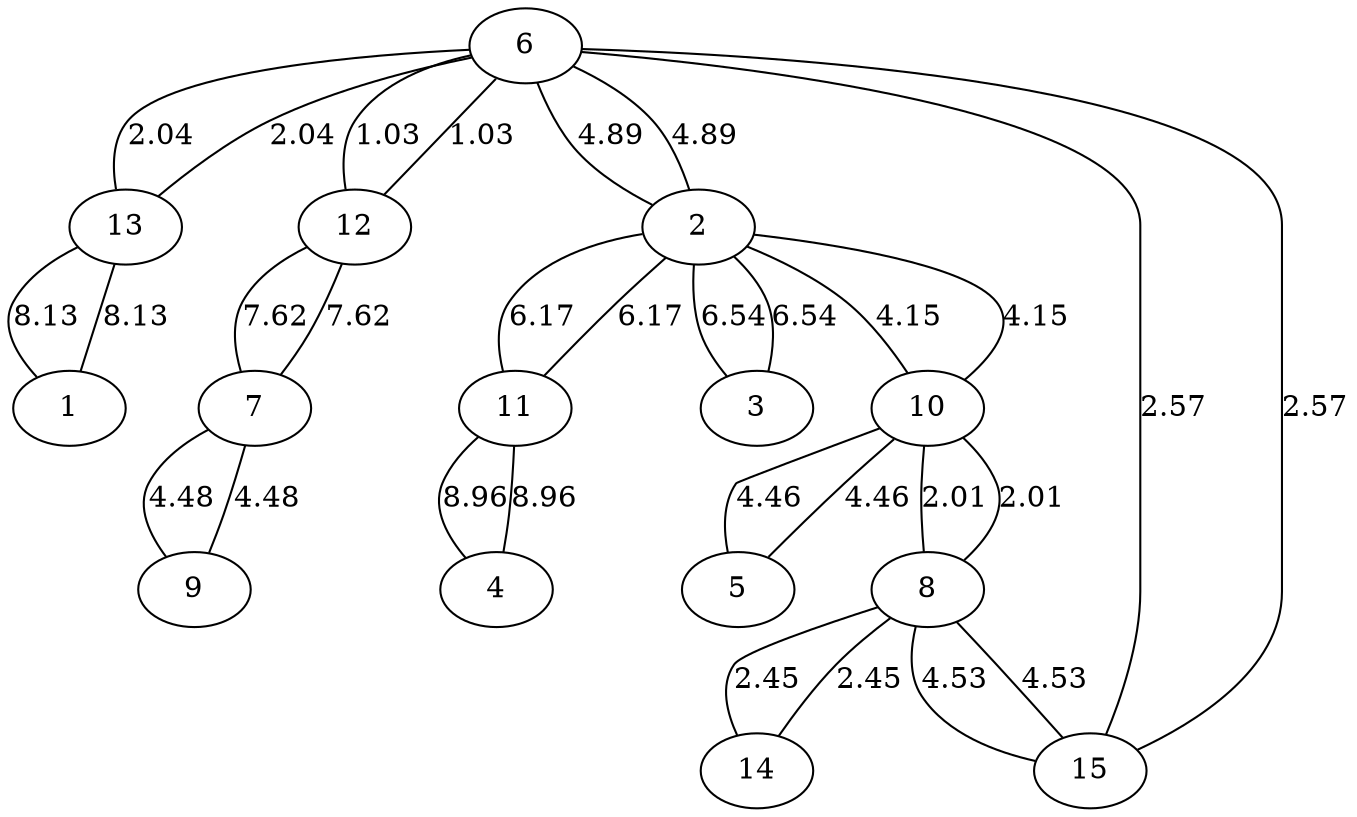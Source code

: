 graph sample {
6 -- 13 [label=2.04];
13 -- 6 [label=2.04];
12 -- 6 [label=1.03];
6 -- 12 [label=1.03];
9 -- 7 [label=4.48];
7 -- 9 [label=4.48];
11 -- 4 [label=8.96];
4 -- 11 [label=8.96];
12 -- 7 [label=7.62];
7 -- 12 [label=7.62];
2 -- 3 [label=6.54];
3 -- 2 [label=6.54];
15 -- 8 [label=4.53];
8 -- 15 [label=4.53];
8 -- 10 [label=2.01];
10 -- 8 [label=2.01];
2 -- 6 [label=4.89];
6 -- 2 [label=4.89];
10 -- 2 [label=4.15];
2 -- 10 [label=4.15];
6 -- 15 [label=2.57];
15 -- 6 [label=2.57];
14 -- 8 [label=2.45];
8 -- 14 [label=2.45];
13 -- 1 [label=8.13];
1 -- 13 [label=8.13];
5 -- 10 [label=4.46];
10 -- 5 [label=4.46];
11 -- 2 [label=6.17];
2 -- 11 [label=6.17];
}